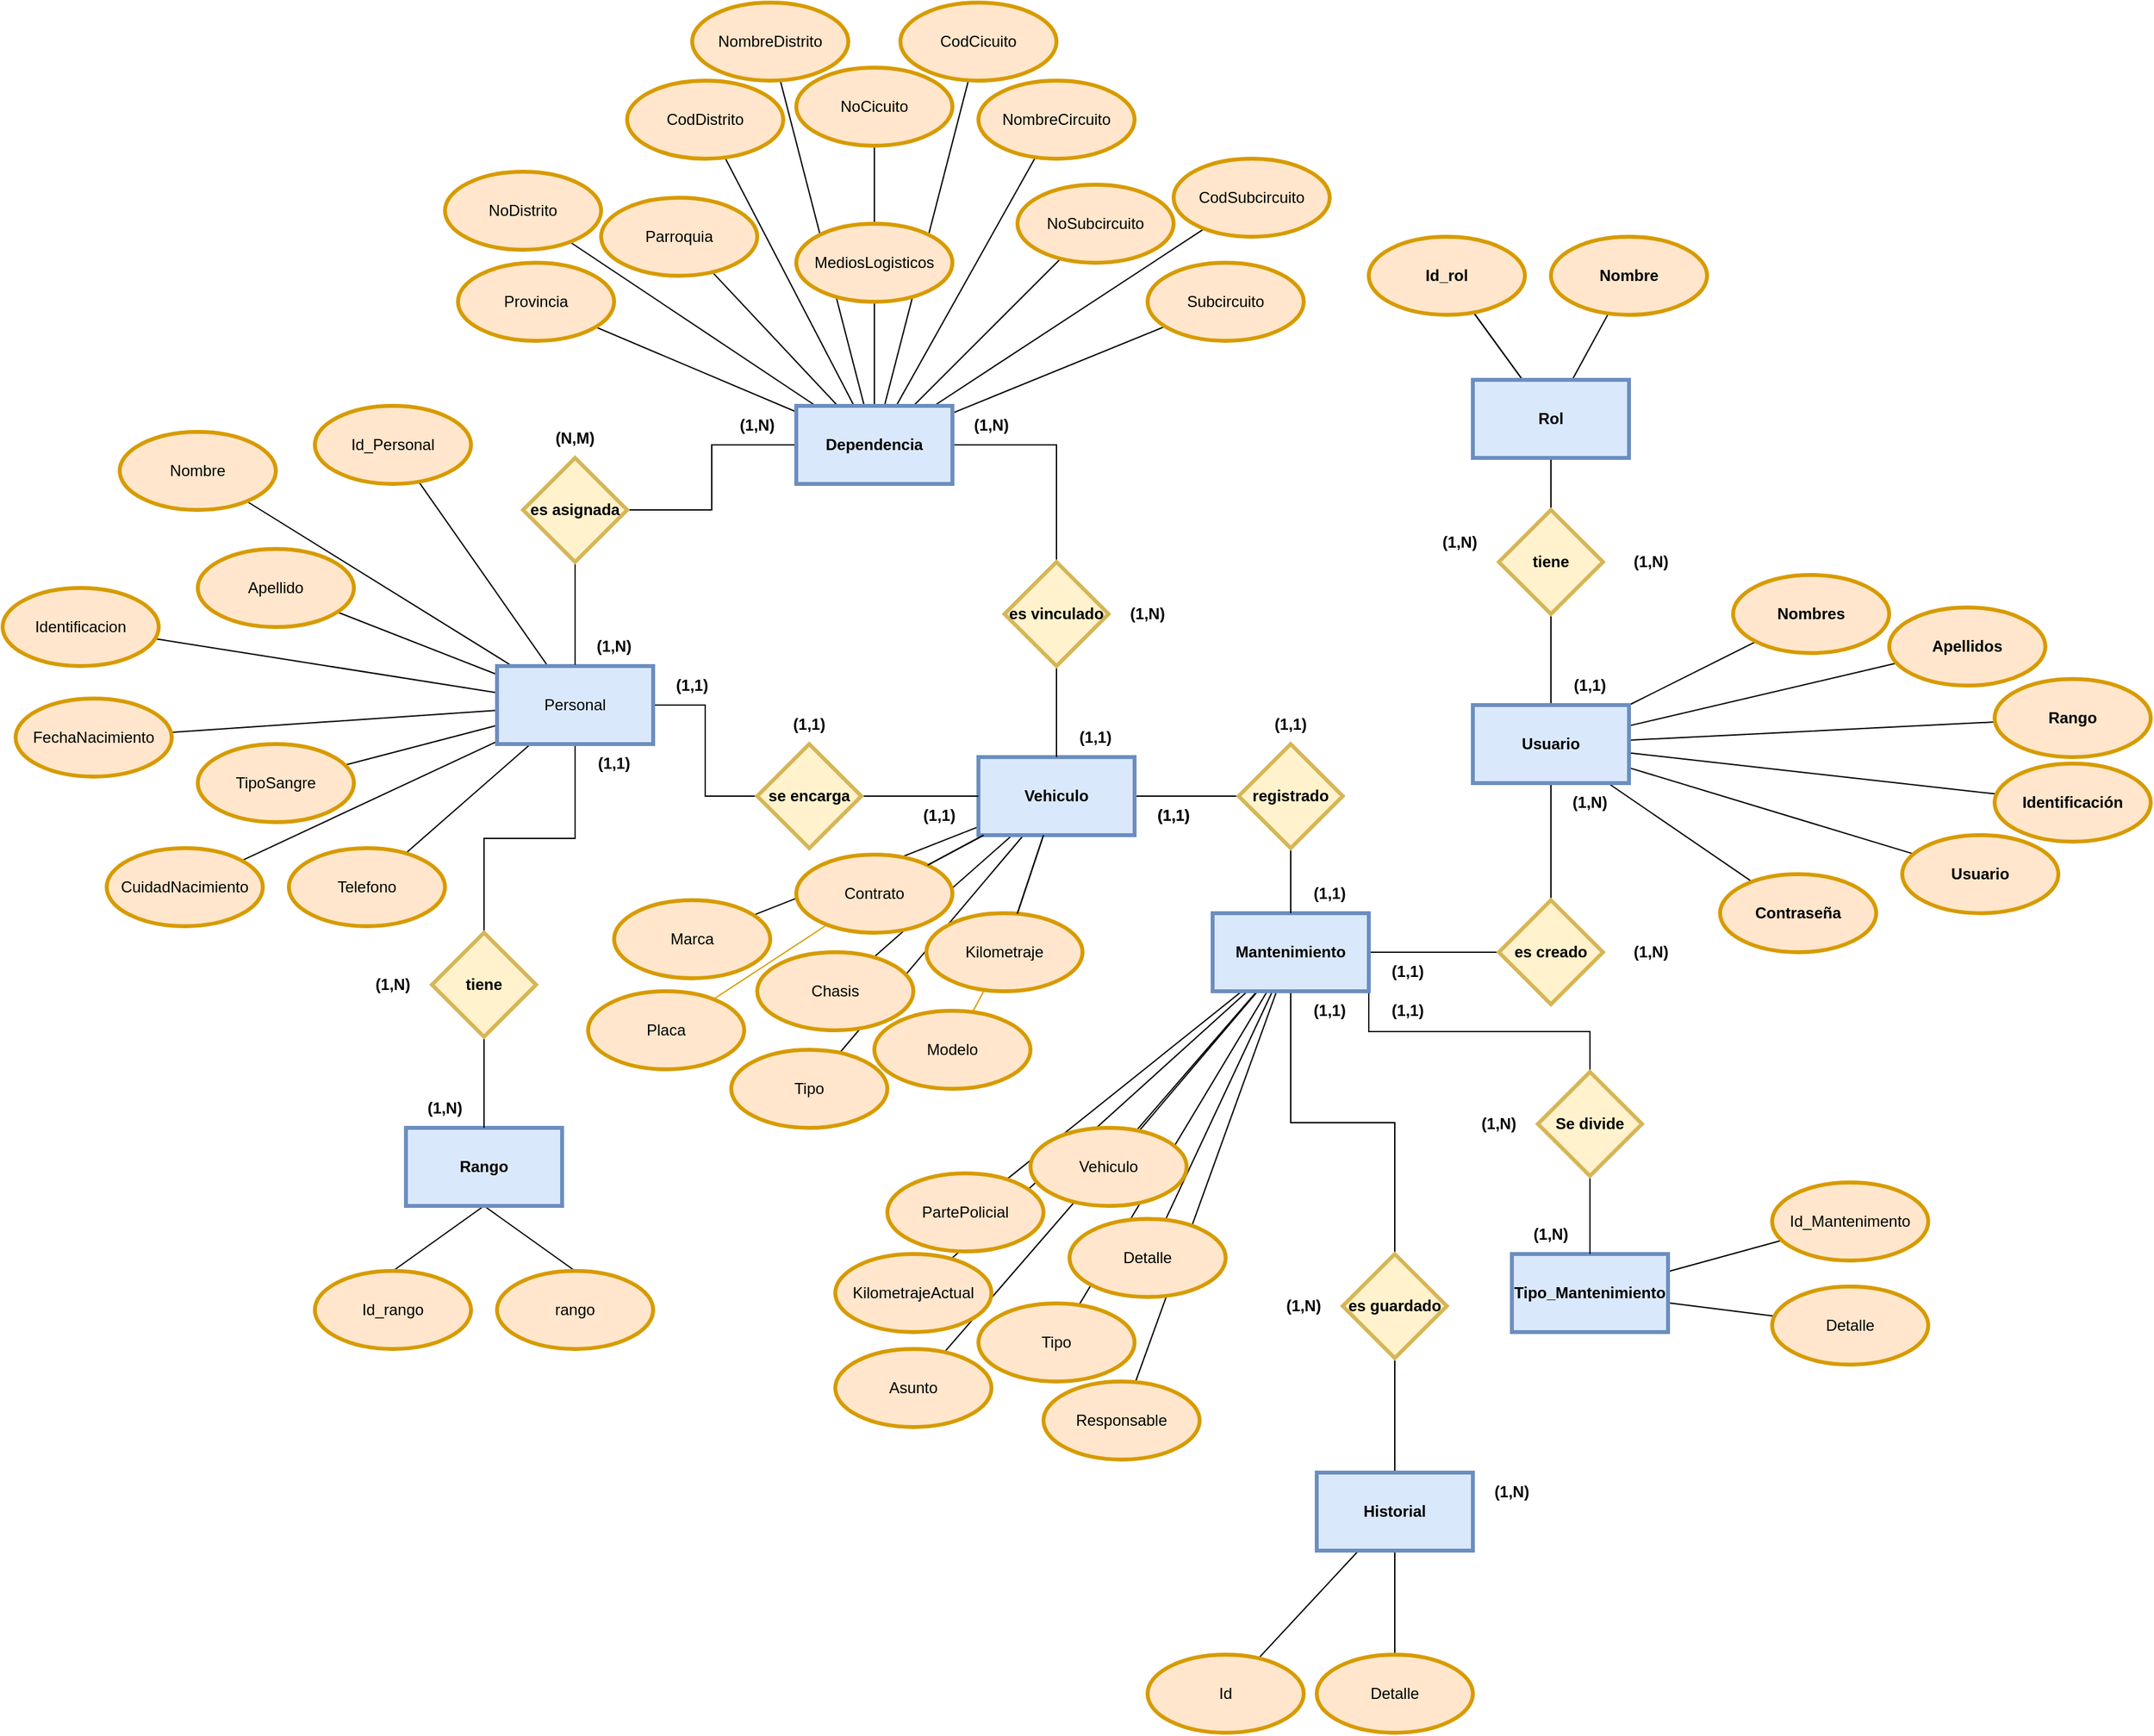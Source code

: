 <mxfile version="15.8.6" type="github">
  <diagram id="hc1qaLdbe4nQevih2E96" name="Page-1">
    <mxGraphModel dx="1655" dy="1621" grid="1" gridSize="10" guides="1" tooltips="1" connect="1" arrows="1" fold="1" page="1" pageScale="1" pageWidth="827" pageHeight="1169" math="0" shadow="0">
      <root>
        <mxCell id="0" />
        <mxCell id="1" parent="0" />
        <mxCell id="SWu4bheXvnoV0TDEIfbe-8" style="edgeStyle=orthogonalEdgeStyle;rounded=0;orthogonalLoop=1;jettySize=auto;html=1;entryX=0.5;entryY=0;entryDx=0;entryDy=0;endArrow=none;endFill=0;" parent="1" source="SWu4bheXvnoV0TDEIfbe-1" target="SWu4bheXvnoV0TDEIfbe-7" edge="1">
          <mxGeometry relative="1" as="geometry" />
        </mxCell>
        <mxCell id="SWu4bheXvnoV0TDEIfbe-17" value="" style="edgeStyle=orthogonalEdgeStyle;rounded=0;orthogonalLoop=1;jettySize=auto;html=1;endArrow=none;endFill=0;" parent="1" source="SWu4bheXvnoV0TDEIfbe-1" target="SWu4bheXvnoV0TDEIfbe-16" edge="1">
          <mxGeometry relative="1" as="geometry" />
        </mxCell>
        <mxCell id="y5nSSGaz-b-D0ARjHBHh-8" value="" style="edgeStyle=none;rounded=0;orthogonalLoop=1;jettySize=auto;html=1;endArrow=none;endFill=0;" edge="1" parent="1" source="SWu4bheXvnoV0TDEIfbe-1" target="y5nSSGaz-b-D0ARjHBHh-7">
          <mxGeometry relative="1" as="geometry" />
        </mxCell>
        <mxCell id="y5nSSGaz-b-D0ARjHBHh-10" value="" style="edgeStyle=none;rounded=0;orthogonalLoop=1;jettySize=auto;html=1;endArrow=none;endFill=0;" edge="1" parent="1" source="SWu4bheXvnoV0TDEIfbe-1" target="y5nSSGaz-b-D0ARjHBHh-9">
          <mxGeometry relative="1" as="geometry" />
        </mxCell>
        <mxCell id="y5nSSGaz-b-D0ARjHBHh-12" value="" style="edgeStyle=none;rounded=0;orthogonalLoop=1;jettySize=auto;html=1;endArrow=none;endFill=0;" edge="1" parent="1" source="SWu4bheXvnoV0TDEIfbe-1" target="y5nSSGaz-b-D0ARjHBHh-11">
          <mxGeometry relative="1" as="geometry" />
        </mxCell>
        <mxCell id="y5nSSGaz-b-D0ARjHBHh-14" value="" style="edgeStyle=none;rounded=0;orthogonalLoop=1;jettySize=auto;html=1;endArrow=none;endFill=0;" edge="1" parent="1" source="SWu4bheXvnoV0TDEIfbe-1" target="y5nSSGaz-b-D0ARjHBHh-13">
          <mxGeometry relative="1" as="geometry" />
        </mxCell>
        <mxCell id="y5nSSGaz-b-D0ARjHBHh-16" value="" style="edgeStyle=none;rounded=0;orthogonalLoop=1;jettySize=auto;html=1;endArrow=none;endFill=0;" edge="1" parent="1" source="SWu4bheXvnoV0TDEIfbe-1" target="y5nSSGaz-b-D0ARjHBHh-15">
          <mxGeometry relative="1" as="geometry" />
        </mxCell>
        <mxCell id="y5nSSGaz-b-D0ARjHBHh-18" value="" style="edgeStyle=none;rounded=0;orthogonalLoop=1;jettySize=auto;html=1;endArrow=none;endFill=0;" edge="1" parent="1" source="SWu4bheXvnoV0TDEIfbe-1" target="y5nSSGaz-b-D0ARjHBHh-17">
          <mxGeometry relative="1" as="geometry" />
        </mxCell>
        <mxCell id="y5nSSGaz-b-D0ARjHBHh-20" value="" style="edgeStyle=none;rounded=0;orthogonalLoop=1;jettySize=auto;html=1;endArrow=none;endFill=0;" edge="1" parent="1" source="SWu4bheXvnoV0TDEIfbe-1" target="y5nSSGaz-b-D0ARjHBHh-19">
          <mxGeometry relative="1" as="geometry" />
        </mxCell>
        <mxCell id="y5nSSGaz-b-D0ARjHBHh-22" value="" style="edgeStyle=none;rounded=0;orthogonalLoop=1;jettySize=auto;html=1;endArrow=none;endFill=0;" edge="1" parent="1" source="SWu4bheXvnoV0TDEIfbe-1" target="y5nSSGaz-b-D0ARjHBHh-21">
          <mxGeometry relative="1" as="geometry" />
        </mxCell>
        <mxCell id="SWu4bheXvnoV0TDEIfbe-1" value="Personal" style="rounded=0;whiteSpace=wrap;html=1;fillColor=#dae8fc;strokeColor=#6c8ebf;strokeWidth=3;perimeterSpacing=1;" parent="1" vertex="1">
          <mxGeometry x="-30" y="160" width="120" height="60" as="geometry" />
        </mxCell>
        <mxCell id="SWu4bheXvnoV0TDEIfbe-37" value="" style="edgeStyle=orthogonalEdgeStyle;rounded=0;orthogonalLoop=1;jettySize=auto;html=1;endArrow=none;endFill=0;" parent="1" source="SWu4bheXvnoV0TDEIfbe-2" target="SWu4bheXvnoV0TDEIfbe-36" edge="1">
          <mxGeometry relative="1" as="geometry" />
        </mxCell>
        <mxCell id="y5nSSGaz-b-D0ARjHBHh-74" value="" style="edgeStyle=none;rounded=0;orthogonalLoop=1;jettySize=auto;html=1;endArrow=none;endFill=0;" edge="1" parent="1" source="SWu4bheXvnoV0TDEIfbe-2" target="y5nSSGaz-b-D0ARjHBHh-73">
          <mxGeometry relative="1" as="geometry" />
        </mxCell>
        <mxCell id="y5nSSGaz-b-D0ARjHBHh-76" value="" style="edgeStyle=none;rounded=0;orthogonalLoop=1;jettySize=auto;html=1;endArrow=none;endFill=0;startArrow=none;fillColor=#ffe6cc;strokeColor=#d79b00;" edge="1" parent="1" source="y5nSSGaz-b-D0ARjHBHh-83" target="y5nSSGaz-b-D0ARjHBHh-75">
          <mxGeometry relative="1" as="geometry" />
        </mxCell>
        <mxCell id="y5nSSGaz-b-D0ARjHBHh-78" value="" style="edgeStyle=none;rounded=0;orthogonalLoop=1;jettySize=auto;html=1;endArrow=none;endFill=0;" edge="1" parent="1" source="SWu4bheXvnoV0TDEIfbe-2" target="y5nSSGaz-b-D0ARjHBHh-77">
          <mxGeometry relative="1" as="geometry" />
        </mxCell>
        <mxCell id="y5nSSGaz-b-D0ARjHBHh-80" value="" style="edgeStyle=none;rounded=0;orthogonalLoop=1;jettySize=auto;html=1;endArrow=none;endFill=0;" edge="1" parent="1" source="SWu4bheXvnoV0TDEIfbe-2" target="y5nSSGaz-b-D0ARjHBHh-79">
          <mxGeometry relative="1" as="geometry" />
        </mxCell>
        <mxCell id="y5nSSGaz-b-D0ARjHBHh-82" value="" style="edgeStyle=none;rounded=0;orthogonalLoop=1;jettySize=auto;html=1;endArrow=none;endFill=0;startArrow=none;fillColor=#ffe6cc;strokeColor=#d79b00;" edge="1" parent="1" source="y5nSSGaz-b-D0ARjHBHh-86" target="y5nSSGaz-b-D0ARjHBHh-81">
          <mxGeometry relative="1" as="geometry" />
        </mxCell>
        <mxCell id="y5nSSGaz-b-D0ARjHBHh-84" value="" style="edgeStyle=none;rounded=0;orthogonalLoop=1;jettySize=auto;html=1;endArrow=none;endFill=0;" edge="1" parent="1" source="SWu4bheXvnoV0TDEIfbe-2" target="y5nSSGaz-b-D0ARjHBHh-83">
          <mxGeometry relative="1" as="geometry" />
        </mxCell>
        <mxCell id="y5nSSGaz-b-D0ARjHBHh-87" value="" style="edgeStyle=none;rounded=0;orthogonalLoop=1;jettySize=auto;html=1;endArrow=none;endFill=0;" edge="1" parent="1" source="SWu4bheXvnoV0TDEIfbe-2" target="y5nSSGaz-b-D0ARjHBHh-86">
          <mxGeometry relative="1" as="geometry" />
        </mxCell>
        <mxCell id="SWu4bheXvnoV0TDEIfbe-2" value="&lt;b&gt;Vehiculo&lt;/b&gt;" style="rounded=0;whiteSpace=wrap;html=1;fillColor=#dae8fc;strokeColor=#6c8ebf;strokeWidth=3;" parent="1" vertex="1">
          <mxGeometry x="340" y="230" width="120" height="60" as="geometry" />
        </mxCell>
        <mxCell id="SWu4bheXvnoV0TDEIfbe-12" style="edgeStyle=orthogonalEdgeStyle;rounded=0;orthogonalLoop=1;jettySize=auto;html=1;entryX=1;entryY=0.5;entryDx=0;entryDy=0;endArrow=none;endFill=0;" parent="1" source="SWu4bheXvnoV0TDEIfbe-3" target="SWu4bheXvnoV0TDEIfbe-10" edge="1">
          <mxGeometry relative="1" as="geometry" />
        </mxCell>
        <mxCell id="SWu4bheXvnoV0TDEIfbe-14" value="" style="edgeStyle=orthogonalEdgeStyle;rounded=0;orthogonalLoop=1;jettySize=auto;html=1;endArrow=none;endFill=0;" parent="1" source="SWu4bheXvnoV0TDEIfbe-3" target="SWu4bheXvnoV0TDEIfbe-13" edge="1">
          <mxGeometry relative="1" as="geometry" />
        </mxCell>
        <mxCell id="y5nSSGaz-b-D0ARjHBHh-24" value="" style="edgeStyle=none;rounded=0;orthogonalLoop=1;jettySize=auto;html=1;endArrow=none;endFill=0;" edge="1" parent="1" source="SWu4bheXvnoV0TDEIfbe-3" target="y5nSSGaz-b-D0ARjHBHh-23">
          <mxGeometry relative="1" as="geometry" />
        </mxCell>
        <mxCell id="y5nSSGaz-b-D0ARjHBHh-26" value="" style="edgeStyle=none;rounded=0;orthogonalLoop=1;jettySize=auto;html=1;endArrow=none;endFill=0;" edge="1" parent="1" source="SWu4bheXvnoV0TDEIfbe-3" target="y5nSSGaz-b-D0ARjHBHh-25">
          <mxGeometry relative="1" as="geometry" />
        </mxCell>
        <mxCell id="y5nSSGaz-b-D0ARjHBHh-28" value="" style="edgeStyle=none;rounded=0;orthogonalLoop=1;jettySize=auto;html=1;endArrow=none;endFill=0;" edge="1" parent="1" source="SWu4bheXvnoV0TDEIfbe-3" target="y5nSSGaz-b-D0ARjHBHh-27">
          <mxGeometry relative="1" as="geometry" />
        </mxCell>
        <mxCell id="y5nSSGaz-b-D0ARjHBHh-30" value="" style="edgeStyle=none;rounded=0;orthogonalLoop=1;jettySize=auto;html=1;endArrow=none;endFill=0;" edge="1" parent="1" source="SWu4bheXvnoV0TDEIfbe-3" target="y5nSSGaz-b-D0ARjHBHh-29">
          <mxGeometry relative="1" as="geometry" />
        </mxCell>
        <mxCell id="y5nSSGaz-b-D0ARjHBHh-32" value="" style="edgeStyle=none;rounded=0;orthogonalLoop=1;jettySize=auto;html=1;endArrow=none;endFill=0;" edge="1" parent="1" source="SWu4bheXvnoV0TDEIfbe-3" target="y5nSSGaz-b-D0ARjHBHh-31">
          <mxGeometry relative="1" as="geometry" />
        </mxCell>
        <mxCell id="y5nSSGaz-b-D0ARjHBHh-34" value="" style="edgeStyle=none;rounded=0;orthogonalLoop=1;jettySize=auto;html=1;endArrow=none;endFill=0;" edge="1" parent="1" source="SWu4bheXvnoV0TDEIfbe-3" target="y5nSSGaz-b-D0ARjHBHh-33">
          <mxGeometry relative="1" as="geometry" />
        </mxCell>
        <mxCell id="y5nSSGaz-b-D0ARjHBHh-36" value="" style="edgeStyle=none;rounded=0;orthogonalLoop=1;jettySize=auto;html=1;endArrow=none;endFill=0;" edge="1" parent="1" source="SWu4bheXvnoV0TDEIfbe-3" target="y5nSSGaz-b-D0ARjHBHh-35">
          <mxGeometry relative="1" as="geometry" />
        </mxCell>
        <mxCell id="y5nSSGaz-b-D0ARjHBHh-38" value="" style="edgeStyle=none;rounded=0;orthogonalLoop=1;jettySize=auto;html=1;endArrow=none;endFill=0;" edge="1" parent="1" source="SWu4bheXvnoV0TDEIfbe-3" target="y5nSSGaz-b-D0ARjHBHh-37">
          <mxGeometry relative="1" as="geometry" />
        </mxCell>
        <mxCell id="y5nSSGaz-b-D0ARjHBHh-40" value="" style="edgeStyle=none;rounded=0;orthogonalLoop=1;jettySize=auto;html=1;endArrow=none;endFill=0;" edge="1" parent="1" source="SWu4bheXvnoV0TDEIfbe-3" target="y5nSSGaz-b-D0ARjHBHh-39">
          <mxGeometry relative="1" as="geometry" />
        </mxCell>
        <mxCell id="y5nSSGaz-b-D0ARjHBHh-42" value="" style="edgeStyle=none;rounded=0;orthogonalLoop=1;jettySize=auto;html=1;endArrow=none;endFill=0;" edge="1" parent="1" source="SWu4bheXvnoV0TDEIfbe-3" target="y5nSSGaz-b-D0ARjHBHh-41">
          <mxGeometry relative="1" as="geometry" />
        </mxCell>
        <mxCell id="y5nSSGaz-b-D0ARjHBHh-44" value="" style="edgeStyle=none;rounded=0;orthogonalLoop=1;jettySize=auto;html=1;endArrow=none;endFill=0;" edge="1" parent="1" source="SWu4bheXvnoV0TDEIfbe-3" target="y5nSSGaz-b-D0ARjHBHh-43">
          <mxGeometry relative="1" as="geometry" />
        </mxCell>
        <mxCell id="y5nSSGaz-b-D0ARjHBHh-46" value="" style="edgeStyle=none;rounded=0;orthogonalLoop=1;jettySize=auto;html=1;endArrow=none;endFill=0;" edge="1" parent="1" source="SWu4bheXvnoV0TDEIfbe-3" target="y5nSSGaz-b-D0ARjHBHh-45">
          <mxGeometry relative="1" as="geometry" />
        </mxCell>
        <mxCell id="SWu4bheXvnoV0TDEIfbe-3" value="&lt;b&gt;Dependencia&lt;/b&gt;" style="rounded=0;whiteSpace=wrap;html=1;fillColor=#dae8fc;strokeColor=#6c8ebf;strokeWidth=3;" parent="1" vertex="1">
          <mxGeometry x="200" y="-40" width="120" height="60" as="geometry" />
        </mxCell>
        <mxCell id="SWu4bheXvnoV0TDEIfbe-20" value="" style="edgeStyle=orthogonalEdgeStyle;rounded=0;orthogonalLoop=1;jettySize=auto;html=1;endArrow=none;endFill=0;exitX=1;exitY=1;exitDx=0;exitDy=0;" parent="1" source="SWu4bheXvnoV0TDEIfbe-4" target="SWu4bheXvnoV0TDEIfbe-19" edge="1">
          <mxGeometry relative="1" as="geometry" />
        </mxCell>
        <mxCell id="SWu4bheXvnoV0TDEIfbe-47" value="" style="edgeStyle=orthogonalEdgeStyle;rounded=0;orthogonalLoop=1;jettySize=auto;html=1;endArrow=none;endFill=0;" parent="1" source="SWu4bheXvnoV0TDEIfbe-4" target="SWu4bheXvnoV0TDEIfbe-46" edge="1">
          <mxGeometry relative="1" as="geometry" />
        </mxCell>
        <mxCell id="SWu4bheXvnoV0TDEIfbe-54" value="" style="edgeStyle=orthogonalEdgeStyle;rounded=0;orthogonalLoop=1;jettySize=auto;html=1;endArrow=none;endFill=0;" parent="1" source="SWu4bheXvnoV0TDEIfbe-4" target="SWu4bheXvnoV0TDEIfbe-53" edge="1">
          <mxGeometry relative="1" as="geometry" />
        </mxCell>
        <mxCell id="y5nSSGaz-b-D0ARjHBHh-70" value="" style="edgeStyle=none;rounded=0;orthogonalLoop=1;jettySize=auto;html=1;endArrow=none;endFill=0;" edge="1" parent="1" source="SWu4bheXvnoV0TDEIfbe-4" target="y5nSSGaz-b-D0ARjHBHh-69">
          <mxGeometry relative="1" as="geometry" />
        </mxCell>
        <mxCell id="y5nSSGaz-b-D0ARjHBHh-72" value="" style="edgeStyle=none;rounded=0;orthogonalLoop=1;jettySize=auto;html=1;endArrow=none;endFill=0;" edge="1" parent="1" source="SWu4bheXvnoV0TDEIfbe-4" target="y5nSSGaz-b-D0ARjHBHh-71">
          <mxGeometry relative="1" as="geometry" />
        </mxCell>
        <mxCell id="y5nSSGaz-b-D0ARjHBHh-91" value="" style="edgeStyle=none;rounded=0;orthogonalLoop=1;jettySize=auto;html=1;endArrow=none;endFill=0;" edge="1" parent="1" source="SWu4bheXvnoV0TDEIfbe-4" target="y5nSSGaz-b-D0ARjHBHh-90">
          <mxGeometry relative="1" as="geometry" />
        </mxCell>
        <mxCell id="y5nSSGaz-b-D0ARjHBHh-93" value="" style="edgeStyle=none;rounded=0;orthogonalLoop=1;jettySize=auto;html=1;endArrow=none;endFill=0;" edge="1" parent="1" source="SWu4bheXvnoV0TDEIfbe-4" target="y5nSSGaz-b-D0ARjHBHh-92">
          <mxGeometry relative="1" as="geometry" />
        </mxCell>
        <mxCell id="y5nSSGaz-b-D0ARjHBHh-95" value="" style="edgeStyle=none;rounded=0;orthogonalLoop=1;jettySize=auto;html=1;endArrow=none;endFill=0;" edge="1" parent="1" source="SWu4bheXvnoV0TDEIfbe-4" target="y5nSSGaz-b-D0ARjHBHh-94">
          <mxGeometry relative="1" as="geometry" />
        </mxCell>
        <mxCell id="y5nSSGaz-b-D0ARjHBHh-97" value="" style="edgeStyle=none;rounded=0;orthogonalLoop=1;jettySize=auto;html=1;endArrow=none;endFill=0;" edge="1" parent="1" source="SWu4bheXvnoV0TDEIfbe-4" target="y5nSSGaz-b-D0ARjHBHh-96">
          <mxGeometry relative="1" as="geometry" />
        </mxCell>
        <mxCell id="y5nSSGaz-b-D0ARjHBHh-99" value="" style="edgeStyle=none;rounded=0;orthogonalLoop=1;jettySize=auto;html=1;endArrow=none;endFill=0;" edge="1" parent="1" source="SWu4bheXvnoV0TDEIfbe-4" target="y5nSSGaz-b-D0ARjHBHh-98">
          <mxGeometry relative="1" as="geometry" />
        </mxCell>
        <mxCell id="SWu4bheXvnoV0TDEIfbe-4" value="&lt;b&gt;Mantenimiento&lt;/b&gt;" style="rounded=0;whiteSpace=wrap;html=1;fillColor=#dae8fc;strokeColor=#6c8ebf;strokeWidth=3;" parent="1" vertex="1">
          <mxGeometry x="520" y="350" width="120" height="60" as="geometry" />
        </mxCell>
        <mxCell id="y5nSSGaz-b-D0ARjHBHh-65" value="" style="edgeStyle=none;rounded=0;orthogonalLoop=1;jettySize=auto;html=1;endArrow=none;endFill=0;" edge="1" parent="1" source="SWu4bheXvnoV0TDEIfbe-5" target="y5nSSGaz-b-D0ARjHBHh-64">
          <mxGeometry relative="1" as="geometry" />
        </mxCell>
        <mxCell id="y5nSSGaz-b-D0ARjHBHh-67" value="" style="edgeStyle=none;rounded=0;orthogonalLoop=1;jettySize=auto;html=1;endArrow=none;endFill=0;" edge="1" parent="1" source="SWu4bheXvnoV0TDEIfbe-5" target="y5nSSGaz-b-D0ARjHBHh-66">
          <mxGeometry relative="1" as="geometry" />
        </mxCell>
        <mxCell id="SWu4bheXvnoV0TDEIfbe-5" value="&lt;b&gt;Tipo_Mantenimiento&lt;/b&gt;" style="rounded=0;whiteSpace=wrap;html=1;fillColor=#dae8fc;strokeColor=#6c8ebf;strokeWidth=3;" parent="1" vertex="1">
          <mxGeometry x="750" y="612" width="120" height="60" as="geometry" />
        </mxCell>
        <mxCell id="y5nSSGaz-b-D0ARjHBHh-4" value="" style="edgeStyle=none;rounded=0;orthogonalLoop=1;jettySize=auto;html=1;endArrow=none;endFill=0;exitX=0.5;exitY=1;exitDx=0;exitDy=0;entryX=0.5;entryY=0;entryDx=0;entryDy=0;" edge="1" parent="1" source="SWu4bheXvnoV0TDEIfbe-6" target="y5nSSGaz-b-D0ARjHBHh-1">
          <mxGeometry relative="1" as="geometry" />
        </mxCell>
        <mxCell id="y5nSSGaz-b-D0ARjHBHh-5" style="edgeStyle=none;rounded=0;orthogonalLoop=1;jettySize=auto;html=1;endArrow=none;endFill=0;entryX=0.5;entryY=0;entryDx=0;entryDy=0;exitX=0.5;exitY=1;exitDx=0;exitDy=0;" edge="1" parent="1" source="SWu4bheXvnoV0TDEIfbe-6" target="y5nSSGaz-b-D0ARjHBHh-6">
          <mxGeometry relative="1" as="geometry">
            <mxPoint x="-30" y="635" as="targetPoint" />
          </mxGeometry>
        </mxCell>
        <mxCell id="SWu4bheXvnoV0TDEIfbe-6" value="&lt;b&gt;Rango&lt;/b&gt;" style="rounded=0;whiteSpace=wrap;html=1;fillColor=#dae8fc;strokeColor=#6c8ebf;strokeWidth=3;" parent="1" vertex="1">
          <mxGeometry x="-100" y="515" width="120" height="60" as="geometry" />
        </mxCell>
        <mxCell id="SWu4bheXvnoV0TDEIfbe-9" style="edgeStyle=orthogonalEdgeStyle;rounded=0;orthogonalLoop=1;jettySize=auto;html=1;endArrow=none;endFill=0;" parent="1" source="SWu4bheXvnoV0TDEIfbe-7" target="SWu4bheXvnoV0TDEIfbe-6" edge="1">
          <mxGeometry relative="1" as="geometry" />
        </mxCell>
        <mxCell id="SWu4bheXvnoV0TDEIfbe-7" value="&lt;b&gt;tiene&lt;/b&gt;" style="rhombus;whiteSpace=wrap;html=1;fillColor=#fff2cc;strokeColor=#d6b656;strokeWidth=3;" parent="1" vertex="1">
          <mxGeometry x="-80" y="365" width="80" height="80" as="geometry" />
        </mxCell>
        <mxCell id="SWu4bheXvnoV0TDEIfbe-11" style="edgeStyle=orthogonalEdgeStyle;rounded=0;orthogonalLoop=1;jettySize=auto;html=1;entryX=0.5;entryY=0;entryDx=0;entryDy=0;endArrow=none;endFill=0;" parent="1" source="SWu4bheXvnoV0TDEIfbe-10" target="SWu4bheXvnoV0TDEIfbe-1" edge="1">
          <mxGeometry relative="1" as="geometry" />
        </mxCell>
        <mxCell id="SWu4bheXvnoV0TDEIfbe-10" value="&lt;b&gt;es asignada&lt;/b&gt;" style="rhombus;whiteSpace=wrap;html=1;fillColor=#fff2cc;strokeColor=#d6b656;strokeWidth=3;" parent="1" vertex="1">
          <mxGeometry x="-10" width="80" height="80" as="geometry" />
        </mxCell>
        <mxCell id="SWu4bheXvnoV0TDEIfbe-15" style="edgeStyle=orthogonalEdgeStyle;rounded=0;orthogonalLoop=1;jettySize=auto;html=1;entryX=0.5;entryY=0;entryDx=0;entryDy=0;endArrow=none;endFill=0;" parent="1" source="SWu4bheXvnoV0TDEIfbe-13" target="SWu4bheXvnoV0TDEIfbe-2" edge="1">
          <mxGeometry relative="1" as="geometry" />
        </mxCell>
        <mxCell id="SWu4bheXvnoV0TDEIfbe-13" value="&lt;b&gt;es vinculado&lt;/b&gt;" style="rhombus;whiteSpace=wrap;html=1;rounded=0;fillColor=#fff2cc;strokeColor=#d6b656;strokeWidth=3;" parent="1" vertex="1">
          <mxGeometry x="360" y="80" width="80" height="80" as="geometry" />
        </mxCell>
        <mxCell id="SWu4bheXvnoV0TDEIfbe-18" style="edgeStyle=orthogonalEdgeStyle;rounded=0;orthogonalLoop=1;jettySize=auto;html=1;entryX=0;entryY=0.5;entryDx=0;entryDy=0;endArrow=none;endFill=0;" parent="1" source="SWu4bheXvnoV0TDEIfbe-16" target="SWu4bheXvnoV0TDEIfbe-2" edge="1">
          <mxGeometry relative="1" as="geometry" />
        </mxCell>
        <mxCell id="SWu4bheXvnoV0TDEIfbe-16" value="&lt;b&gt;se encarga&lt;/b&gt;" style="rhombus;whiteSpace=wrap;html=1;rounded=0;fillColor=#fff2cc;strokeColor=#d6b656;strokeWidth=3;" parent="1" vertex="1">
          <mxGeometry x="170" y="220" width="80" height="80" as="geometry" />
        </mxCell>
        <mxCell id="SWu4bheXvnoV0TDEIfbe-21" style="edgeStyle=orthogonalEdgeStyle;rounded=0;orthogonalLoop=1;jettySize=auto;html=1;entryX=0.5;entryY=0;entryDx=0;entryDy=0;endArrow=none;endFill=0;" parent="1" source="SWu4bheXvnoV0TDEIfbe-19" target="SWu4bheXvnoV0TDEIfbe-5" edge="1">
          <mxGeometry relative="1" as="geometry" />
        </mxCell>
        <mxCell id="SWu4bheXvnoV0TDEIfbe-19" value="&lt;b&gt;Se divide&lt;/b&gt;" style="rhombus;whiteSpace=wrap;html=1;rounded=0;fillColor=#fff2cc;strokeColor=#d6b656;strokeWidth=3;" parent="1" vertex="1">
          <mxGeometry x="770" y="472" width="80" height="80" as="geometry" />
        </mxCell>
        <mxCell id="SWu4bheXvnoV0TDEIfbe-24" value="&lt;b&gt;(1,1)&lt;/b&gt;" style="text;html=1;strokeColor=none;fillColor=none;align=center;verticalAlign=middle;whiteSpace=wrap;rounded=0;" parent="1" vertex="1">
          <mxGeometry x="180" y="190" width="60" height="30" as="geometry" />
        </mxCell>
        <mxCell id="SWu4bheXvnoV0TDEIfbe-25" value="&lt;b&gt;(1,1)&lt;/b&gt;" style="text;html=1;strokeColor=none;fillColor=none;align=center;verticalAlign=middle;whiteSpace=wrap;rounded=0;" parent="1" vertex="1">
          <mxGeometry x="280" y="260" width="60" height="30" as="geometry" />
        </mxCell>
        <mxCell id="SWu4bheXvnoV0TDEIfbe-26" value="&lt;b&gt;(1,1)&lt;/b&gt;" style="text;html=1;strokeColor=none;fillColor=none;align=center;verticalAlign=middle;whiteSpace=wrap;rounded=0;" parent="1" vertex="1">
          <mxGeometry x="90" y="160" width="60" height="30" as="geometry" />
        </mxCell>
        <mxCell id="SWu4bheXvnoV0TDEIfbe-27" value="&lt;b&gt;(1,1)&lt;/b&gt;" style="text;html=1;strokeColor=none;fillColor=none;align=center;verticalAlign=middle;whiteSpace=wrap;rounded=0;" parent="1" vertex="1">
          <mxGeometry x="30" y="220" width="60" height="30" as="geometry" />
        </mxCell>
        <mxCell id="SWu4bheXvnoV0TDEIfbe-28" value="&lt;b&gt;(1,N)&lt;/b&gt;" style="text;html=1;strokeColor=none;fillColor=none;align=center;verticalAlign=middle;whiteSpace=wrap;rounded=0;" parent="1" vertex="1">
          <mxGeometry x="-100" y="485" width="60" height="30" as="geometry" />
        </mxCell>
        <mxCell id="SWu4bheXvnoV0TDEIfbe-29" value="&lt;b&gt;(1,N)&lt;/b&gt;" style="text;html=1;strokeColor=none;fillColor=none;align=center;verticalAlign=middle;whiteSpace=wrap;rounded=0;" parent="1" vertex="1">
          <mxGeometry x="-140" y="390" width="60" height="30" as="geometry" />
        </mxCell>
        <mxCell id="SWu4bheXvnoV0TDEIfbe-30" value="&lt;b&gt;(1,N)&lt;/b&gt;" style="text;html=1;strokeColor=none;fillColor=none;align=center;verticalAlign=middle;whiteSpace=wrap;rounded=0;" parent="1" vertex="1">
          <mxGeometry x="30" y="130" width="60" height="30" as="geometry" />
        </mxCell>
        <mxCell id="SWu4bheXvnoV0TDEIfbe-31" value="&lt;b&gt;(1,N)&lt;/b&gt;" style="text;html=1;strokeColor=none;fillColor=none;align=center;verticalAlign=middle;whiteSpace=wrap;rounded=0;" parent="1" vertex="1">
          <mxGeometry x="140" y="-40" width="60" height="30" as="geometry" />
        </mxCell>
        <mxCell id="SWu4bheXvnoV0TDEIfbe-32" value="&lt;b&gt;(N,M)&lt;/b&gt;" style="text;html=1;strokeColor=none;fillColor=none;align=center;verticalAlign=middle;whiteSpace=wrap;rounded=0;" parent="1" vertex="1">
          <mxGeometry y="-30" width="60" height="30" as="geometry" />
        </mxCell>
        <mxCell id="SWu4bheXvnoV0TDEIfbe-33" value="&lt;b&gt;(1,1)&lt;/b&gt;" style="text;html=1;strokeColor=none;fillColor=none;align=center;verticalAlign=middle;whiteSpace=wrap;rounded=0;" parent="1" vertex="1">
          <mxGeometry x="400" y="200" width="60" height="30" as="geometry" />
        </mxCell>
        <mxCell id="SWu4bheXvnoV0TDEIfbe-34" value="&lt;b&gt;(1,N)&lt;/b&gt;" style="text;html=1;strokeColor=none;fillColor=none;align=center;verticalAlign=middle;whiteSpace=wrap;rounded=0;" parent="1" vertex="1">
          <mxGeometry x="320" y="-40" width="60" height="30" as="geometry" />
        </mxCell>
        <mxCell id="SWu4bheXvnoV0TDEIfbe-35" value="&lt;b&gt;(1,N)&lt;/b&gt;" style="text;html=1;strokeColor=none;fillColor=none;align=center;verticalAlign=middle;whiteSpace=wrap;rounded=0;" parent="1" vertex="1">
          <mxGeometry x="440" y="105" width="60" height="30" as="geometry" />
        </mxCell>
        <mxCell id="SWu4bheXvnoV0TDEIfbe-38" style="edgeStyle=orthogonalEdgeStyle;rounded=0;orthogonalLoop=1;jettySize=auto;html=1;entryX=0.5;entryY=0;entryDx=0;entryDy=0;endArrow=none;endFill=0;" parent="1" source="SWu4bheXvnoV0TDEIfbe-36" target="SWu4bheXvnoV0TDEIfbe-4" edge="1">
          <mxGeometry relative="1" as="geometry" />
        </mxCell>
        <mxCell id="SWu4bheXvnoV0TDEIfbe-36" value="&lt;b&gt;registrado&lt;/b&gt;" style="rhombus;whiteSpace=wrap;html=1;rounded=0;strokeColor=#d6b656;strokeWidth=3;fillColor=#fff2cc;" parent="1" vertex="1">
          <mxGeometry x="540" y="220" width="80" height="80" as="geometry" />
        </mxCell>
        <mxCell id="SWu4bheXvnoV0TDEIfbe-39" value="&lt;b&gt;(1,1)&lt;/b&gt;" style="text;html=1;strokeColor=none;fillColor=none;align=center;verticalAlign=middle;whiteSpace=wrap;rounded=0;" parent="1" vertex="1">
          <mxGeometry x="460" y="260" width="60" height="30" as="geometry" />
        </mxCell>
        <mxCell id="SWu4bheXvnoV0TDEIfbe-40" value="&lt;b&gt;(1,1)&lt;/b&gt;" style="text;html=1;strokeColor=none;fillColor=none;align=center;verticalAlign=middle;whiteSpace=wrap;rounded=0;" parent="1" vertex="1">
          <mxGeometry x="580" y="320" width="60" height="30" as="geometry" />
        </mxCell>
        <mxCell id="SWu4bheXvnoV0TDEIfbe-41" value="&lt;b&gt;(1,1)&lt;/b&gt;" style="text;html=1;strokeColor=none;fillColor=none;align=center;verticalAlign=middle;whiteSpace=wrap;rounded=0;" parent="1" vertex="1">
          <mxGeometry x="550" y="190" width="60" height="30" as="geometry" />
        </mxCell>
        <mxCell id="SWu4bheXvnoV0TDEIfbe-42" value="&lt;b&gt;(1,N)&lt;/b&gt;" style="text;html=1;strokeColor=none;fillColor=none;align=center;verticalAlign=middle;whiteSpace=wrap;rounded=0;" parent="1" vertex="1">
          <mxGeometry x="750" y="582" width="60" height="30" as="geometry" />
        </mxCell>
        <mxCell id="SWu4bheXvnoV0TDEIfbe-43" value="&lt;b&gt;(1,1)&lt;/b&gt;" style="text;html=1;strokeColor=none;fillColor=none;align=center;verticalAlign=middle;whiteSpace=wrap;rounded=0;" parent="1" vertex="1">
          <mxGeometry x="640" y="410" width="60" height="30" as="geometry" />
        </mxCell>
        <mxCell id="SWu4bheXvnoV0TDEIfbe-44" value="&lt;b&gt;(1,1)&lt;/b&gt;" style="text;html=1;strokeColor=none;fillColor=none;align=center;verticalAlign=middle;whiteSpace=wrap;rounded=0;" parent="1" vertex="1">
          <mxGeometry x="460" y="260" width="60" height="30" as="geometry" />
        </mxCell>
        <mxCell id="SWu4bheXvnoV0TDEIfbe-45" value="&lt;b&gt;(1,N)&lt;/b&gt;" style="text;html=1;strokeColor=none;fillColor=none;align=center;verticalAlign=middle;whiteSpace=wrap;rounded=0;" parent="1" vertex="1">
          <mxGeometry x="710" y="497" width="60" height="30" as="geometry" />
        </mxCell>
        <mxCell id="SWu4bheXvnoV0TDEIfbe-49" value="" style="edgeStyle=orthogonalEdgeStyle;rounded=0;orthogonalLoop=1;jettySize=auto;html=1;endArrow=none;endFill=0;" parent="1" source="SWu4bheXvnoV0TDEIfbe-46" target="SWu4bheXvnoV0TDEIfbe-48" edge="1">
          <mxGeometry relative="1" as="geometry" />
        </mxCell>
        <mxCell id="SWu4bheXvnoV0TDEIfbe-46" value="&lt;b&gt;es guardado&lt;/b&gt;" style="rhombus;whiteSpace=wrap;html=1;rounded=0;strokeColor=#d6b656;strokeWidth=3;fillColor=#fff2cc;" parent="1" vertex="1">
          <mxGeometry x="620" y="612" width="80" height="80" as="geometry" />
        </mxCell>
        <mxCell id="y5nSSGaz-b-D0ARjHBHh-101" value="" style="edgeStyle=none;rounded=0;orthogonalLoop=1;jettySize=auto;html=1;endArrow=none;endFill=0;" edge="1" parent="1" source="SWu4bheXvnoV0TDEIfbe-48" target="y5nSSGaz-b-D0ARjHBHh-100">
          <mxGeometry relative="1" as="geometry" />
        </mxCell>
        <mxCell id="y5nSSGaz-b-D0ARjHBHh-103" value="" style="edgeStyle=none;rounded=0;orthogonalLoop=1;jettySize=auto;html=1;endArrow=none;endFill=0;" edge="1" parent="1" source="SWu4bheXvnoV0TDEIfbe-48" target="y5nSSGaz-b-D0ARjHBHh-102">
          <mxGeometry relative="1" as="geometry" />
        </mxCell>
        <mxCell id="SWu4bheXvnoV0TDEIfbe-48" value="&lt;b&gt;Historial&lt;/b&gt;" style="whiteSpace=wrap;html=1;rounded=0;strokeColor=#6c8ebf;strokeWidth=3;fillColor=#dae8fc;" parent="1" vertex="1">
          <mxGeometry x="600" y="780" width="120" height="60" as="geometry" />
        </mxCell>
        <mxCell id="SWu4bheXvnoV0TDEIfbe-50" value="&lt;b&gt;(1,N)&lt;/b&gt;" style="text;html=1;strokeColor=none;fillColor=none;align=center;verticalAlign=middle;whiteSpace=wrap;rounded=0;" parent="1" vertex="1">
          <mxGeometry x="720" y="780" width="60" height="30" as="geometry" />
        </mxCell>
        <mxCell id="SWu4bheXvnoV0TDEIfbe-51" value="&lt;b&gt;(1,N)&lt;/b&gt;" style="text;html=1;strokeColor=none;fillColor=none;align=center;verticalAlign=middle;whiteSpace=wrap;rounded=0;" parent="1" vertex="1">
          <mxGeometry x="560" y="637" width="60" height="30" as="geometry" />
        </mxCell>
        <mxCell id="SWu4bheXvnoV0TDEIfbe-52" value="&lt;b&gt;(1,1)&lt;/b&gt;" style="text;html=1;strokeColor=none;fillColor=none;align=center;verticalAlign=middle;whiteSpace=wrap;rounded=0;" parent="1" vertex="1">
          <mxGeometry x="580" y="410" width="60" height="30" as="geometry" />
        </mxCell>
        <mxCell id="SWu4bheXvnoV0TDEIfbe-56" value="" style="edgeStyle=orthogonalEdgeStyle;rounded=0;orthogonalLoop=1;jettySize=auto;html=1;endArrow=none;endFill=0;" parent="1" source="SWu4bheXvnoV0TDEIfbe-53" target="SWu4bheXvnoV0TDEIfbe-55" edge="1">
          <mxGeometry relative="1" as="geometry" />
        </mxCell>
        <mxCell id="SWu4bheXvnoV0TDEIfbe-53" value="es creado" style="rhombus;whiteSpace=wrap;html=1;rounded=0;strokeColor=#d6b656;strokeWidth=3;fillColor=#fff2cc;fontStyle=1" parent="1" vertex="1">
          <mxGeometry x="740" y="340" width="80" height="80" as="geometry" />
        </mxCell>
        <mxCell id="SWu4bheXvnoV0TDEIfbe-58" value="" style="edgeStyle=orthogonalEdgeStyle;rounded=0;orthogonalLoop=1;jettySize=auto;html=1;endArrow=none;endFill=0;" parent="1" source="SWu4bheXvnoV0TDEIfbe-55" target="SWu4bheXvnoV0TDEIfbe-57" edge="1">
          <mxGeometry relative="1" as="geometry" />
        </mxCell>
        <mxCell id="y5nSSGaz-b-D0ARjHBHh-53" value="" style="edgeStyle=none;rounded=0;orthogonalLoop=1;jettySize=auto;html=1;endArrow=none;endFill=0;" edge="1" parent="1" source="SWu4bheXvnoV0TDEIfbe-55" target="y5nSSGaz-b-D0ARjHBHh-52">
          <mxGeometry relative="1" as="geometry" />
        </mxCell>
        <mxCell id="y5nSSGaz-b-D0ARjHBHh-55" value="" style="edgeStyle=none;rounded=0;orthogonalLoop=1;jettySize=auto;html=1;endArrow=none;endFill=0;" edge="1" parent="1" source="SWu4bheXvnoV0TDEIfbe-55" target="y5nSSGaz-b-D0ARjHBHh-54">
          <mxGeometry relative="1" as="geometry" />
        </mxCell>
        <mxCell id="y5nSSGaz-b-D0ARjHBHh-57" value="" style="edgeStyle=none;rounded=0;orthogonalLoop=1;jettySize=auto;html=1;endArrow=none;endFill=0;" edge="1" parent="1" source="SWu4bheXvnoV0TDEIfbe-55" target="y5nSSGaz-b-D0ARjHBHh-56">
          <mxGeometry relative="1" as="geometry" />
        </mxCell>
        <mxCell id="y5nSSGaz-b-D0ARjHBHh-59" value="" style="edgeStyle=none;rounded=0;orthogonalLoop=1;jettySize=auto;html=1;endArrow=none;endFill=0;" edge="1" parent="1" source="SWu4bheXvnoV0TDEIfbe-55" target="y5nSSGaz-b-D0ARjHBHh-58">
          <mxGeometry relative="1" as="geometry" />
        </mxCell>
        <mxCell id="y5nSSGaz-b-D0ARjHBHh-61" value="" style="edgeStyle=none;rounded=0;orthogonalLoop=1;jettySize=auto;html=1;endArrow=none;endFill=0;" edge="1" parent="1" source="SWu4bheXvnoV0TDEIfbe-55" target="y5nSSGaz-b-D0ARjHBHh-60">
          <mxGeometry relative="1" as="geometry" />
        </mxCell>
        <mxCell id="y5nSSGaz-b-D0ARjHBHh-63" value="" style="edgeStyle=none;rounded=0;orthogonalLoop=1;jettySize=auto;html=1;endArrow=none;endFill=0;" edge="1" parent="1" source="SWu4bheXvnoV0TDEIfbe-55" target="y5nSSGaz-b-D0ARjHBHh-62">
          <mxGeometry relative="1" as="geometry" />
        </mxCell>
        <mxCell id="SWu4bheXvnoV0TDEIfbe-55" value="Usuario" style="whiteSpace=wrap;html=1;rounded=0;fontStyle=1;strokeColor=#6c8ebf;strokeWidth=3;fillColor=#dae8fc;" parent="1" vertex="1">
          <mxGeometry x="720" y="190" width="120" height="60" as="geometry" />
        </mxCell>
        <mxCell id="SWu4bheXvnoV0TDEIfbe-60" value="" style="edgeStyle=orthogonalEdgeStyle;rounded=0;orthogonalLoop=1;jettySize=auto;html=1;endArrow=none;endFill=0;" parent="1" source="SWu4bheXvnoV0TDEIfbe-57" target="SWu4bheXvnoV0TDEIfbe-59" edge="1">
          <mxGeometry relative="1" as="geometry" />
        </mxCell>
        <mxCell id="SWu4bheXvnoV0TDEIfbe-57" value="tiene" style="rhombus;whiteSpace=wrap;html=1;rounded=0;fontStyle=1;strokeColor=#d6b656;strokeWidth=3;fillColor=#fff2cc;" parent="1" vertex="1">
          <mxGeometry x="740" y="40" width="80" height="80" as="geometry" />
        </mxCell>
        <mxCell id="y5nSSGaz-b-D0ARjHBHh-48" value="" style="edgeStyle=none;rounded=0;orthogonalLoop=1;jettySize=auto;html=1;endArrow=none;endFill=0;" edge="1" parent="1" source="SWu4bheXvnoV0TDEIfbe-59" target="y5nSSGaz-b-D0ARjHBHh-47">
          <mxGeometry relative="1" as="geometry" />
        </mxCell>
        <mxCell id="y5nSSGaz-b-D0ARjHBHh-49" value="" style="edgeStyle=none;rounded=0;orthogonalLoop=1;jettySize=auto;html=1;endArrow=none;endFill=0;" edge="1" parent="1" source="SWu4bheXvnoV0TDEIfbe-59" target="y5nSSGaz-b-D0ARjHBHh-47">
          <mxGeometry relative="1" as="geometry" />
        </mxCell>
        <mxCell id="y5nSSGaz-b-D0ARjHBHh-51" value="" style="edgeStyle=none;rounded=0;orthogonalLoop=1;jettySize=auto;html=1;endArrow=none;endFill=0;" edge="1" parent="1" source="SWu4bheXvnoV0TDEIfbe-59" target="y5nSSGaz-b-D0ARjHBHh-50">
          <mxGeometry relative="1" as="geometry" />
        </mxCell>
        <mxCell id="SWu4bheXvnoV0TDEIfbe-59" value="Rol" style="whiteSpace=wrap;html=1;rounded=0;fontStyle=1;strokeColor=#6c8ebf;strokeWidth=3;fillColor=#dae8fc;" parent="1" vertex="1">
          <mxGeometry x="720" y="-60" width="120" height="60" as="geometry" />
        </mxCell>
        <mxCell id="SWu4bheXvnoV0TDEIfbe-61" value="&lt;b&gt;(1,1)&lt;/b&gt;" style="text;html=1;strokeColor=none;fillColor=none;align=center;verticalAlign=middle;whiteSpace=wrap;rounded=0;" parent="1" vertex="1">
          <mxGeometry x="640" y="380" width="60" height="30" as="geometry" />
        </mxCell>
        <mxCell id="SWu4bheXvnoV0TDEIfbe-62" value="&lt;b&gt;(1,N)&lt;/b&gt;" style="text;html=1;strokeColor=none;fillColor=none;align=center;verticalAlign=middle;whiteSpace=wrap;rounded=0;" parent="1" vertex="1">
          <mxGeometry x="780" y="250" width="60" height="30" as="geometry" />
        </mxCell>
        <mxCell id="SWu4bheXvnoV0TDEIfbe-63" value="&lt;b&gt;(1,N)&lt;/b&gt;" style="text;html=1;strokeColor=none;fillColor=none;align=center;verticalAlign=middle;whiteSpace=wrap;rounded=0;" parent="1" vertex="1">
          <mxGeometry x="827" y="365" width="60" height="30" as="geometry" />
        </mxCell>
        <mxCell id="SWu4bheXvnoV0TDEIfbe-64" value="&lt;b&gt;(1,1)&lt;/b&gt;" style="text;html=1;strokeColor=none;fillColor=none;align=center;verticalAlign=middle;whiteSpace=wrap;rounded=0;" parent="1" vertex="1">
          <mxGeometry x="780" y="160" width="60" height="30" as="geometry" />
        </mxCell>
        <mxCell id="SWu4bheXvnoV0TDEIfbe-65" value="&lt;b&gt;(1,N)&lt;/b&gt;" style="text;html=1;strokeColor=none;fillColor=none;align=center;verticalAlign=middle;whiteSpace=wrap;rounded=0;" parent="1" vertex="1">
          <mxGeometry x="680" y="50" width="60" height="30" as="geometry" />
        </mxCell>
        <mxCell id="SWu4bheXvnoV0TDEIfbe-66" value="&lt;b&gt;(1,N)&lt;/b&gt;" style="text;html=1;strokeColor=none;fillColor=none;align=center;verticalAlign=middle;whiteSpace=wrap;rounded=0;" parent="1" vertex="1">
          <mxGeometry x="827" y="65" width="60" height="30" as="geometry" />
        </mxCell>
        <mxCell id="y5nSSGaz-b-D0ARjHBHh-1" value="Id_rango" style="ellipse;whiteSpace=wrap;html=1;rounded=0;strokeColor=#d79b00;strokeWidth=3;fillColor=#ffe6cc;" vertex="1" parent="1">
          <mxGeometry x="-170" y="625" width="120" height="60" as="geometry" />
        </mxCell>
        <mxCell id="y5nSSGaz-b-D0ARjHBHh-6" value="rango" style="ellipse;whiteSpace=wrap;html=1;rounded=0;strokeColor=#d79b00;strokeWidth=3;fillColor=#ffe6cc;" vertex="1" parent="1">
          <mxGeometry x="-30" y="625" width="120" height="60" as="geometry" />
        </mxCell>
        <mxCell id="y5nSSGaz-b-D0ARjHBHh-7" value="Id_Personal" style="ellipse;whiteSpace=wrap;html=1;rounded=0;strokeColor=#d79b00;strokeWidth=3;fillColor=#ffe6cc;" vertex="1" parent="1">
          <mxGeometry x="-170" y="-40" width="120" height="60" as="geometry" />
        </mxCell>
        <mxCell id="y5nSSGaz-b-D0ARjHBHh-9" value="Nombre" style="ellipse;whiteSpace=wrap;html=1;rounded=0;strokeColor=#d79b00;strokeWidth=3;fillColor=#ffe6cc;" vertex="1" parent="1">
          <mxGeometry x="-320" y="-20" width="120" height="60" as="geometry" />
        </mxCell>
        <mxCell id="y5nSSGaz-b-D0ARjHBHh-11" value="Telefono" style="ellipse;whiteSpace=wrap;html=1;rounded=0;strokeColor=#d79b00;strokeWidth=3;fillColor=#ffe6cc;" vertex="1" parent="1">
          <mxGeometry x="-190" y="300" width="120" height="60" as="geometry" />
        </mxCell>
        <mxCell id="y5nSSGaz-b-D0ARjHBHh-13" value="TipoSangre" style="ellipse;whiteSpace=wrap;html=1;rounded=0;strokeColor=#d79b00;strokeWidth=3;fillColor=#ffe6cc;" vertex="1" parent="1">
          <mxGeometry x="-260" y="220" width="120" height="60" as="geometry" />
        </mxCell>
        <mxCell id="y5nSSGaz-b-D0ARjHBHh-15" value="Apellido" style="ellipse;whiteSpace=wrap;html=1;rounded=0;strokeColor=#d79b00;strokeWidth=3;fillColor=#ffe6cc;" vertex="1" parent="1">
          <mxGeometry x="-260" y="70" width="120" height="60" as="geometry" />
        </mxCell>
        <mxCell id="y5nSSGaz-b-D0ARjHBHh-17" value="FechaNacimiento" style="ellipse;whiteSpace=wrap;html=1;rounded=0;strokeColor=#d79b00;strokeWidth=3;fillColor=#ffe6cc;" vertex="1" parent="1">
          <mxGeometry x="-400" y="185" width="120" height="60" as="geometry" />
        </mxCell>
        <mxCell id="y5nSSGaz-b-D0ARjHBHh-19" value="CuidadNacimiento" style="ellipse;whiteSpace=wrap;html=1;rounded=0;strokeColor=#d79b00;strokeWidth=3;fillColor=#ffe6cc;" vertex="1" parent="1">
          <mxGeometry x="-330" y="300" width="120" height="60" as="geometry" />
        </mxCell>
        <mxCell id="y5nSSGaz-b-D0ARjHBHh-21" value="Identificacion" style="ellipse;whiteSpace=wrap;html=1;rounded=0;strokeColor=#d79b00;strokeWidth=3;fillColor=#ffe6cc;" vertex="1" parent="1">
          <mxGeometry x="-410" y="100" width="120" height="60" as="geometry" />
        </mxCell>
        <mxCell id="y5nSSGaz-b-D0ARjHBHh-23" value="Provincia" style="ellipse;whiteSpace=wrap;html=1;rounded=0;strokeColor=#d79b00;strokeWidth=3;fillColor=#ffe6cc;" vertex="1" parent="1">
          <mxGeometry x="-60" y="-150" width="120" height="60" as="geometry" />
        </mxCell>
        <mxCell id="y5nSSGaz-b-D0ARjHBHh-25" value="NoDistrito" style="ellipse;whiteSpace=wrap;html=1;rounded=0;strokeColor=#d79b00;strokeWidth=3;fillColor=#ffe6cc;" vertex="1" parent="1">
          <mxGeometry x="-70" y="-220" width="120" height="60" as="geometry" />
        </mxCell>
        <mxCell id="y5nSSGaz-b-D0ARjHBHh-27" value="Parroquia" style="ellipse;whiteSpace=wrap;html=1;rounded=0;strokeColor=#d79b00;strokeWidth=3;fillColor=#ffe6cc;" vertex="1" parent="1">
          <mxGeometry x="50" y="-200" width="120" height="60" as="geometry" />
        </mxCell>
        <mxCell id="y5nSSGaz-b-D0ARjHBHh-29" value="CodDistrito" style="ellipse;whiteSpace=wrap;html=1;rounded=0;strokeColor=#d79b00;strokeWidth=3;fillColor=#ffe6cc;" vertex="1" parent="1">
          <mxGeometry x="70" y="-290" width="120" height="60" as="geometry" />
        </mxCell>
        <mxCell id="y5nSSGaz-b-D0ARjHBHh-31" value="NombreDistrito" style="ellipse;whiteSpace=wrap;html=1;rounded=0;strokeColor=#d79b00;strokeWidth=3;fillColor=#ffe6cc;" vertex="1" parent="1">
          <mxGeometry x="120" y="-350" width="120" height="60" as="geometry" />
        </mxCell>
        <mxCell id="y5nSSGaz-b-D0ARjHBHh-33" value="NoCicuito" style="ellipse;whiteSpace=wrap;html=1;rounded=0;strokeColor=#d79b00;strokeWidth=3;fillColor=#ffe6cc;" vertex="1" parent="1">
          <mxGeometry x="200" y="-300" width="120" height="60" as="geometry" />
        </mxCell>
        <mxCell id="y5nSSGaz-b-D0ARjHBHh-35" value="CodCicuito" style="ellipse;whiteSpace=wrap;html=1;rounded=0;strokeColor=#d79b00;strokeWidth=3;fillColor=#ffe6cc;" vertex="1" parent="1">
          <mxGeometry x="280" y="-350" width="120" height="60" as="geometry" />
        </mxCell>
        <mxCell id="y5nSSGaz-b-D0ARjHBHh-37" value="NombreCircuito" style="ellipse;whiteSpace=wrap;html=1;rounded=0;strokeColor=#d79b00;strokeWidth=3;fillColor=#ffe6cc;" vertex="1" parent="1">
          <mxGeometry x="340" y="-290" width="120" height="60" as="geometry" />
        </mxCell>
        <mxCell id="y5nSSGaz-b-D0ARjHBHh-39" value="NoSubcircuito" style="ellipse;whiteSpace=wrap;html=1;rounded=0;strokeColor=#d79b00;strokeWidth=3;fillColor=#ffe6cc;" vertex="1" parent="1">
          <mxGeometry x="370" y="-210" width="120" height="60" as="geometry" />
        </mxCell>
        <mxCell id="y5nSSGaz-b-D0ARjHBHh-41" value="CodSubcircuito" style="ellipse;whiteSpace=wrap;html=1;rounded=0;strokeColor=#d79b00;strokeWidth=3;fillColor=#ffe6cc;" vertex="1" parent="1">
          <mxGeometry x="490" y="-230" width="120" height="60" as="geometry" />
        </mxCell>
        <mxCell id="y5nSSGaz-b-D0ARjHBHh-43" value="Subcircuito" style="ellipse;whiteSpace=wrap;html=1;rounded=0;strokeColor=#d79b00;strokeWidth=3;fillColor=#ffe6cc;" vertex="1" parent="1">
          <mxGeometry x="470" y="-150" width="120" height="60" as="geometry" />
        </mxCell>
        <mxCell id="y5nSSGaz-b-D0ARjHBHh-45" value="MediosLogisticos" style="ellipse;whiteSpace=wrap;html=1;rounded=0;strokeColor=#d79b00;strokeWidth=3;fillColor=#ffe6cc;" vertex="1" parent="1">
          <mxGeometry x="200" y="-180" width="120" height="60" as="geometry" />
        </mxCell>
        <mxCell id="y5nSSGaz-b-D0ARjHBHh-47" value="Id_rol" style="ellipse;whiteSpace=wrap;html=1;rounded=0;fontStyle=1;strokeColor=#d79b00;strokeWidth=3;fillColor=#ffe6cc;" vertex="1" parent="1">
          <mxGeometry x="640" y="-170" width="120" height="60" as="geometry" />
        </mxCell>
        <mxCell id="y5nSSGaz-b-D0ARjHBHh-50" value="Nombre" style="ellipse;whiteSpace=wrap;html=1;rounded=0;fontStyle=1;strokeColor=#d79b00;strokeWidth=3;fillColor=#ffe6cc;" vertex="1" parent="1">
          <mxGeometry x="780" y="-170" width="120" height="60" as="geometry" />
        </mxCell>
        <mxCell id="y5nSSGaz-b-D0ARjHBHh-52" value="Nombres" style="ellipse;whiteSpace=wrap;html=1;rounded=0;fontStyle=1;strokeColor=#d79b00;strokeWidth=3;fillColor=#ffe6cc;" vertex="1" parent="1">
          <mxGeometry x="920" y="90" width="120" height="60" as="geometry" />
        </mxCell>
        <mxCell id="y5nSSGaz-b-D0ARjHBHh-54" value="Contraseña" style="ellipse;whiteSpace=wrap;html=1;rounded=0;fontStyle=1;strokeColor=#d79b00;strokeWidth=3;fillColor=#ffe6cc;" vertex="1" parent="1">
          <mxGeometry x="910" y="320" width="120" height="60" as="geometry" />
        </mxCell>
        <mxCell id="y5nSSGaz-b-D0ARjHBHh-56" value="Apellidos" style="ellipse;whiteSpace=wrap;html=1;rounded=0;fontStyle=1;strokeColor=#d79b00;strokeWidth=3;fillColor=#ffe6cc;" vertex="1" parent="1">
          <mxGeometry x="1040" y="115" width="120" height="60" as="geometry" />
        </mxCell>
        <mxCell id="y5nSSGaz-b-D0ARjHBHh-58" value="Usuario" style="ellipse;whiteSpace=wrap;html=1;rounded=0;fontStyle=1;strokeColor=#d79b00;strokeWidth=3;fillColor=#ffe6cc;" vertex="1" parent="1">
          <mxGeometry x="1050" y="290" width="120" height="60" as="geometry" />
        </mxCell>
        <mxCell id="y5nSSGaz-b-D0ARjHBHh-60" value="Rango" style="ellipse;whiteSpace=wrap;html=1;rounded=0;fontStyle=1;strokeColor=#d79b00;strokeWidth=3;fillColor=#ffe6cc;" vertex="1" parent="1">
          <mxGeometry x="1121" y="170" width="120" height="60" as="geometry" />
        </mxCell>
        <mxCell id="y5nSSGaz-b-D0ARjHBHh-62" value="Identificación" style="ellipse;whiteSpace=wrap;html=1;rounded=0;fontStyle=1;strokeColor=#d79b00;strokeWidth=3;fillColor=#ffe6cc;" vertex="1" parent="1">
          <mxGeometry x="1121" y="235" width="120" height="60" as="geometry" />
        </mxCell>
        <mxCell id="y5nSSGaz-b-D0ARjHBHh-64" value="Id_Mantenimento" style="ellipse;whiteSpace=wrap;html=1;rounded=0;strokeColor=#d79b00;strokeWidth=3;fillColor=#ffe6cc;" vertex="1" parent="1">
          <mxGeometry x="950" y="557" width="120" height="60" as="geometry" />
        </mxCell>
        <mxCell id="y5nSSGaz-b-D0ARjHBHh-66" value="Detalle" style="ellipse;whiteSpace=wrap;html=1;rounded=0;strokeColor=#d79b00;strokeWidth=3;fillColor=#ffe6cc;" vertex="1" parent="1">
          <mxGeometry x="950" y="637" width="120" height="60" as="geometry" />
        </mxCell>
        <mxCell id="y5nSSGaz-b-D0ARjHBHh-69" value="Asunto" style="ellipse;whiteSpace=wrap;html=1;rounded=0;strokeColor=#d79b00;strokeWidth=3;fillColor=#ffe6cc;" vertex="1" parent="1">
          <mxGeometry x="230" y="685" width="120" height="60" as="geometry" />
        </mxCell>
        <mxCell id="y5nSSGaz-b-D0ARjHBHh-71" value="KilometrajeActual" style="ellipse;whiteSpace=wrap;html=1;rounded=0;strokeColor=#d79b00;strokeWidth=3;fillColor=#ffe6cc;" vertex="1" parent="1">
          <mxGeometry x="230" y="612" width="120" height="60" as="geometry" />
        </mxCell>
        <mxCell id="y5nSSGaz-b-D0ARjHBHh-73" value="Marca" style="ellipse;whiteSpace=wrap;html=1;rounded=0;strokeColor=#d79b00;strokeWidth=3;fillColor=#ffe6cc;" vertex="1" parent="1">
          <mxGeometry x="60" y="340" width="120" height="60" as="geometry" />
        </mxCell>
        <mxCell id="y5nSSGaz-b-D0ARjHBHh-75" value="Placa" style="ellipse;whiteSpace=wrap;html=1;rounded=0;strokeColor=#d79b00;strokeWidth=3;fillColor=#ffe6cc;" vertex="1" parent="1">
          <mxGeometry x="40" y="410" width="120" height="60" as="geometry" />
        </mxCell>
        <mxCell id="y5nSSGaz-b-D0ARjHBHh-77" value="Chasis" style="ellipse;whiteSpace=wrap;html=1;rounded=0;strokeColor=#d79b00;strokeWidth=3;fillColor=#ffe6cc;" vertex="1" parent="1">
          <mxGeometry x="170" y="380" width="120" height="60" as="geometry" />
        </mxCell>
        <mxCell id="y5nSSGaz-b-D0ARjHBHh-79" value="Tipo" style="ellipse;whiteSpace=wrap;html=1;rounded=0;strokeColor=#d79b00;strokeWidth=3;fillColor=#ffe6cc;" vertex="1" parent="1">
          <mxGeometry x="150" y="455" width="120" height="60" as="geometry" />
        </mxCell>
        <mxCell id="y5nSSGaz-b-D0ARjHBHh-81" value="Modelo" style="ellipse;whiteSpace=wrap;html=1;rounded=0;strokeColor=#d79b00;strokeWidth=3;fillColor=#ffe6cc;" vertex="1" parent="1">
          <mxGeometry x="260" y="425" width="120" height="60" as="geometry" />
        </mxCell>
        <mxCell id="y5nSSGaz-b-D0ARjHBHh-83" value="Contrato" style="ellipse;whiteSpace=wrap;html=1;rounded=0;strokeColor=#d79b00;strokeWidth=3;fillColor=#ffe6cc;" vertex="1" parent="1">
          <mxGeometry x="200" y="305" width="120" height="60" as="geometry" />
        </mxCell>
        <mxCell id="y5nSSGaz-b-D0ARjHBHh-85" value="" style="edgeStyle=none;rounded=0;orthogonalLoop=1;jettySize=auto;html=1;endArrow=none;endFill=0;" edge="1" parent="1" source="SWu4bheXvnoV0TDEIfbe-2" target="y5nSSGaz-b-D0ARjHBHh-83">
          <mxGeometry relative="1" as="geometry">
            <mxPoint x="350" y="290" as="sourcePoint" />
            <mxPoint x="138.411" y="416.953" as="targetPoint" />
          </mxGeometry>
        </mxCell>
        <mxCell id="y5nSSGaz-b-D0ARjHBHh-86" value="Kilometraje" style="ellipse;whiteSpace=wrap;html=1;rounded=0;strokeColor=#d79b00;strokeWidth=3;fillColor=#ffe6cc;" vertex="1" parent="1">
          <mxGeometry x="300" y="350" width="120" height="60" as="geometry" />
        </mxCell>
        <mxCell id="y5nSSGaz-b-D0ARjHBHh-88" value="" style="edgeStyle=none;rounded=0;orthogonalLoop=1;jettySize=auto;html=1;endArrow=none;endFill=0;" edge="1" parent="1" source="SWu4bheXvnoV0TDEIfbe-2" target="y5nSSGaz-b-D0ARjHBHh-86">
          <mxGeometry relative="1" as="geometry">
            <mxPoint x="387.692" y="290" as="sourcePoint" />
            <mxPoint x="332.057" y="425.612" as="targetPoint" />
          </mxGeometry>
        </mxCell>
        <mxCell id="y5nSSGaz-b-D0ARjHBHh-90" value="PartePolicial" style="ellipse;whiteSpace=wrap;html=1;rounded=0;strokeColor=#d79b00;strokeWidth=3;fillColor=#ffe6cc;" vertex="1" parent="1">
          <mxGeometry x="270" y="550" width="120" height="60" as="geometry" />
        </mxCell>
        <mxCell id="y5nSSGaz-b-D0ARjHBHh-92" value="Tipo" style="ellipse;whiteSpace=wrap;html=1;rounded=0;strokeColor=#d79b00;strokeWidth=3;fillColor=#ffe6cc;" vertex="1" parent="1">
          <mxGeometry x="340" y="650" width="120" height="60" as="geometry" />
        </mxCell>
        <mxCell id="y5nSSGaz-b-D0ARjHBHh-94" value="Detalle" style="ellipse;whiteSpace=wrap;html=1;rounded=0;strokeColor=#d79b00;strokeWidth=3;fillColor=#ffe6cc;" vertex="1" parent="1">
          <mxGeometry x="410" y="585" width="120" height="60" as="geometry" />
        </mxCell>
        <mxCell id="y5nSSGaz-b-D0ARjHBHh-96" value="Vehiculo" style="ellipse;whiteSpace=wrap;html=1;rounded=0;strokeColor=#d79b00;strokeWidth=3;fillColor=#ffe6cc;" vertex="1" parent="1">
          <mxGeometry x="380" y="515" width="120" height="60" as="geometry" />
        </mxCell>
        <mxCell id="y5nSSGaz-b-D0ARjHBHh-98" value="Responsable" style="ellipse;whiteSpace=wrap;html=1;rounded=0;strokeColor=#d79b00;strokeWidth=3;fillColor=#ffe6cc;" vertex="1" parent="1">
          <mxGeometry x="390" y="710" width="120" height="60" as="geometry" />
        </mxCell>
        <mxCell id="y5nSSGaz-b-D0ARjHBHh-100" value="Detalle" style="ellipse;whiteSpace=wrap;html=1;rounded=0;strokeColor=#d79b00;strokeWidth=3;fillColor=#ffe6cc;" vertex="1" parent="1">
          <mxGeometry x="600" y="920" width="120" height="60" as="geometry" />
        </mxCell>
        <mxCell id="y5nSSGaz-b-D0ARjHBHh-102" value="Id" style="ellipse;whiteSpace=wrap;html=1;rounded=0;strokeColor=#d79b00;strokeWidth=3;fillColor=#ffe6cc;" vertex="1" parent="1">
          <mxGeometry x="470" y="920" width="120" height="60" as="geometry" />
        </mxCell>
      </root>
    </mxGraphModel>
  </diagram>
</mxfile>
